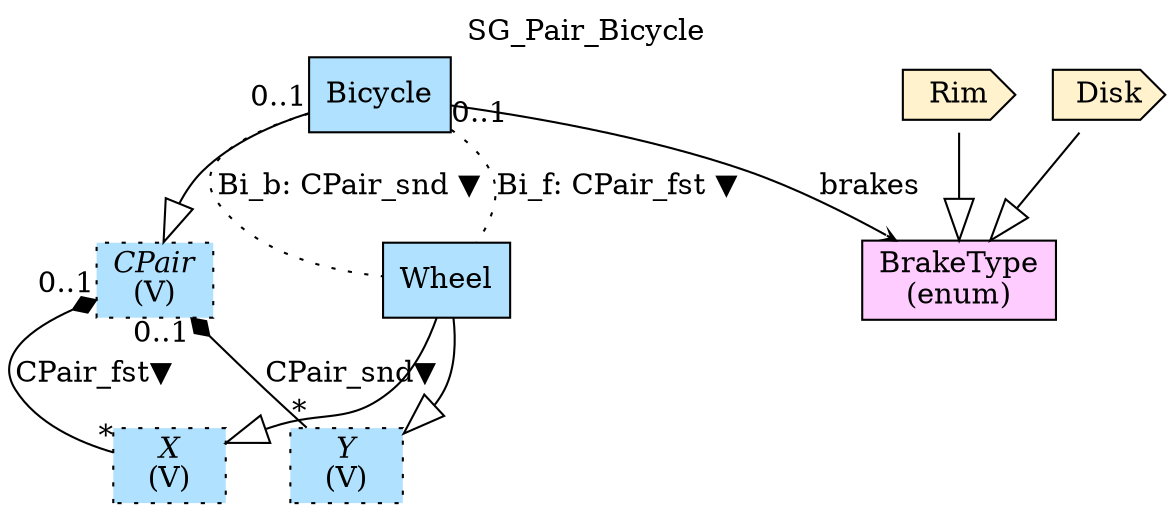 digraph {graph[label=SG_Pair_Bicycle,labelloc=tl,labelfontsize=12];
"CPair"[shape=record,fillcolor=lightskyblue1,style ="filled,dotted",label=<{<I>CPair</I><br/>(V)}>];
"X"[shape=record,fillcolor=lightskyblue1,style ="filled,dotted",label=<{<I>X</I><br/>(V)}>];
"Y"[shape=record,fillcolor=lightskyblue1,style ="filled,dotted",label=<{<I>Y</I><br/>(V)}>];
"Wheel"[shape=record,fillcolor=lightskyblue1,style = filled,label="Wheel"];
"Bicycle"[shape=record,fillcolor=lightskyblue1,style = filled,label="Bicycle"];
"BrakeType"[shape=record,fillcolor="#FFCCFF",style = filled,label="BrakeType\l(enum)"];
"VRim"[shape=cds,fillcolor="#FFF2CC",style = filled,label="Rim"];
"VDisk"[shape=cds,fillcolor="#FFF2CC",style = filled,label="Disk"];

"CPair"->"X"[label="CPair_fst▼",arrowtail=diamond,arrowhead=none,dir=both,taillabel="0..1",headlabel="*"];
"CPair"->"Y"[label="CPair_snd▼",arrowtail=diamond,arrowhead=none,dir=both,taillabel="0..1",headlabel="*"];
"Bicycle"->"CPair"[arrowhead=onormal,arrowsize=2.0];
"Wheel"->"X"[arrowhead=onormal,arrowsize=2.0];
"Wheel"->"Y"[arrowhead=onormal,arrowsize=2.0];
"Bicycle"->"Wheel"[label="Bi_f: CPair_fst ▼",dir=none,taillabel="0..1",headlabel="",style=dotted];
"Bicycle"->"Wheel"[label="Bi_b: CPair_snd ▼",dir=none,taillabel="0..1",headlabel="",style=dotted];
"VRim"->"BrakeType"[arrowhead=onormal,arrowsize=2.0];
"VDisk"->"BrakeType"[arrowhead=onormal,arrowsize=2.0];
"Bicycle"->"BrakeType"[label="brakes",arrowhead=vee,headlabel="",arrowsize=.5];
}